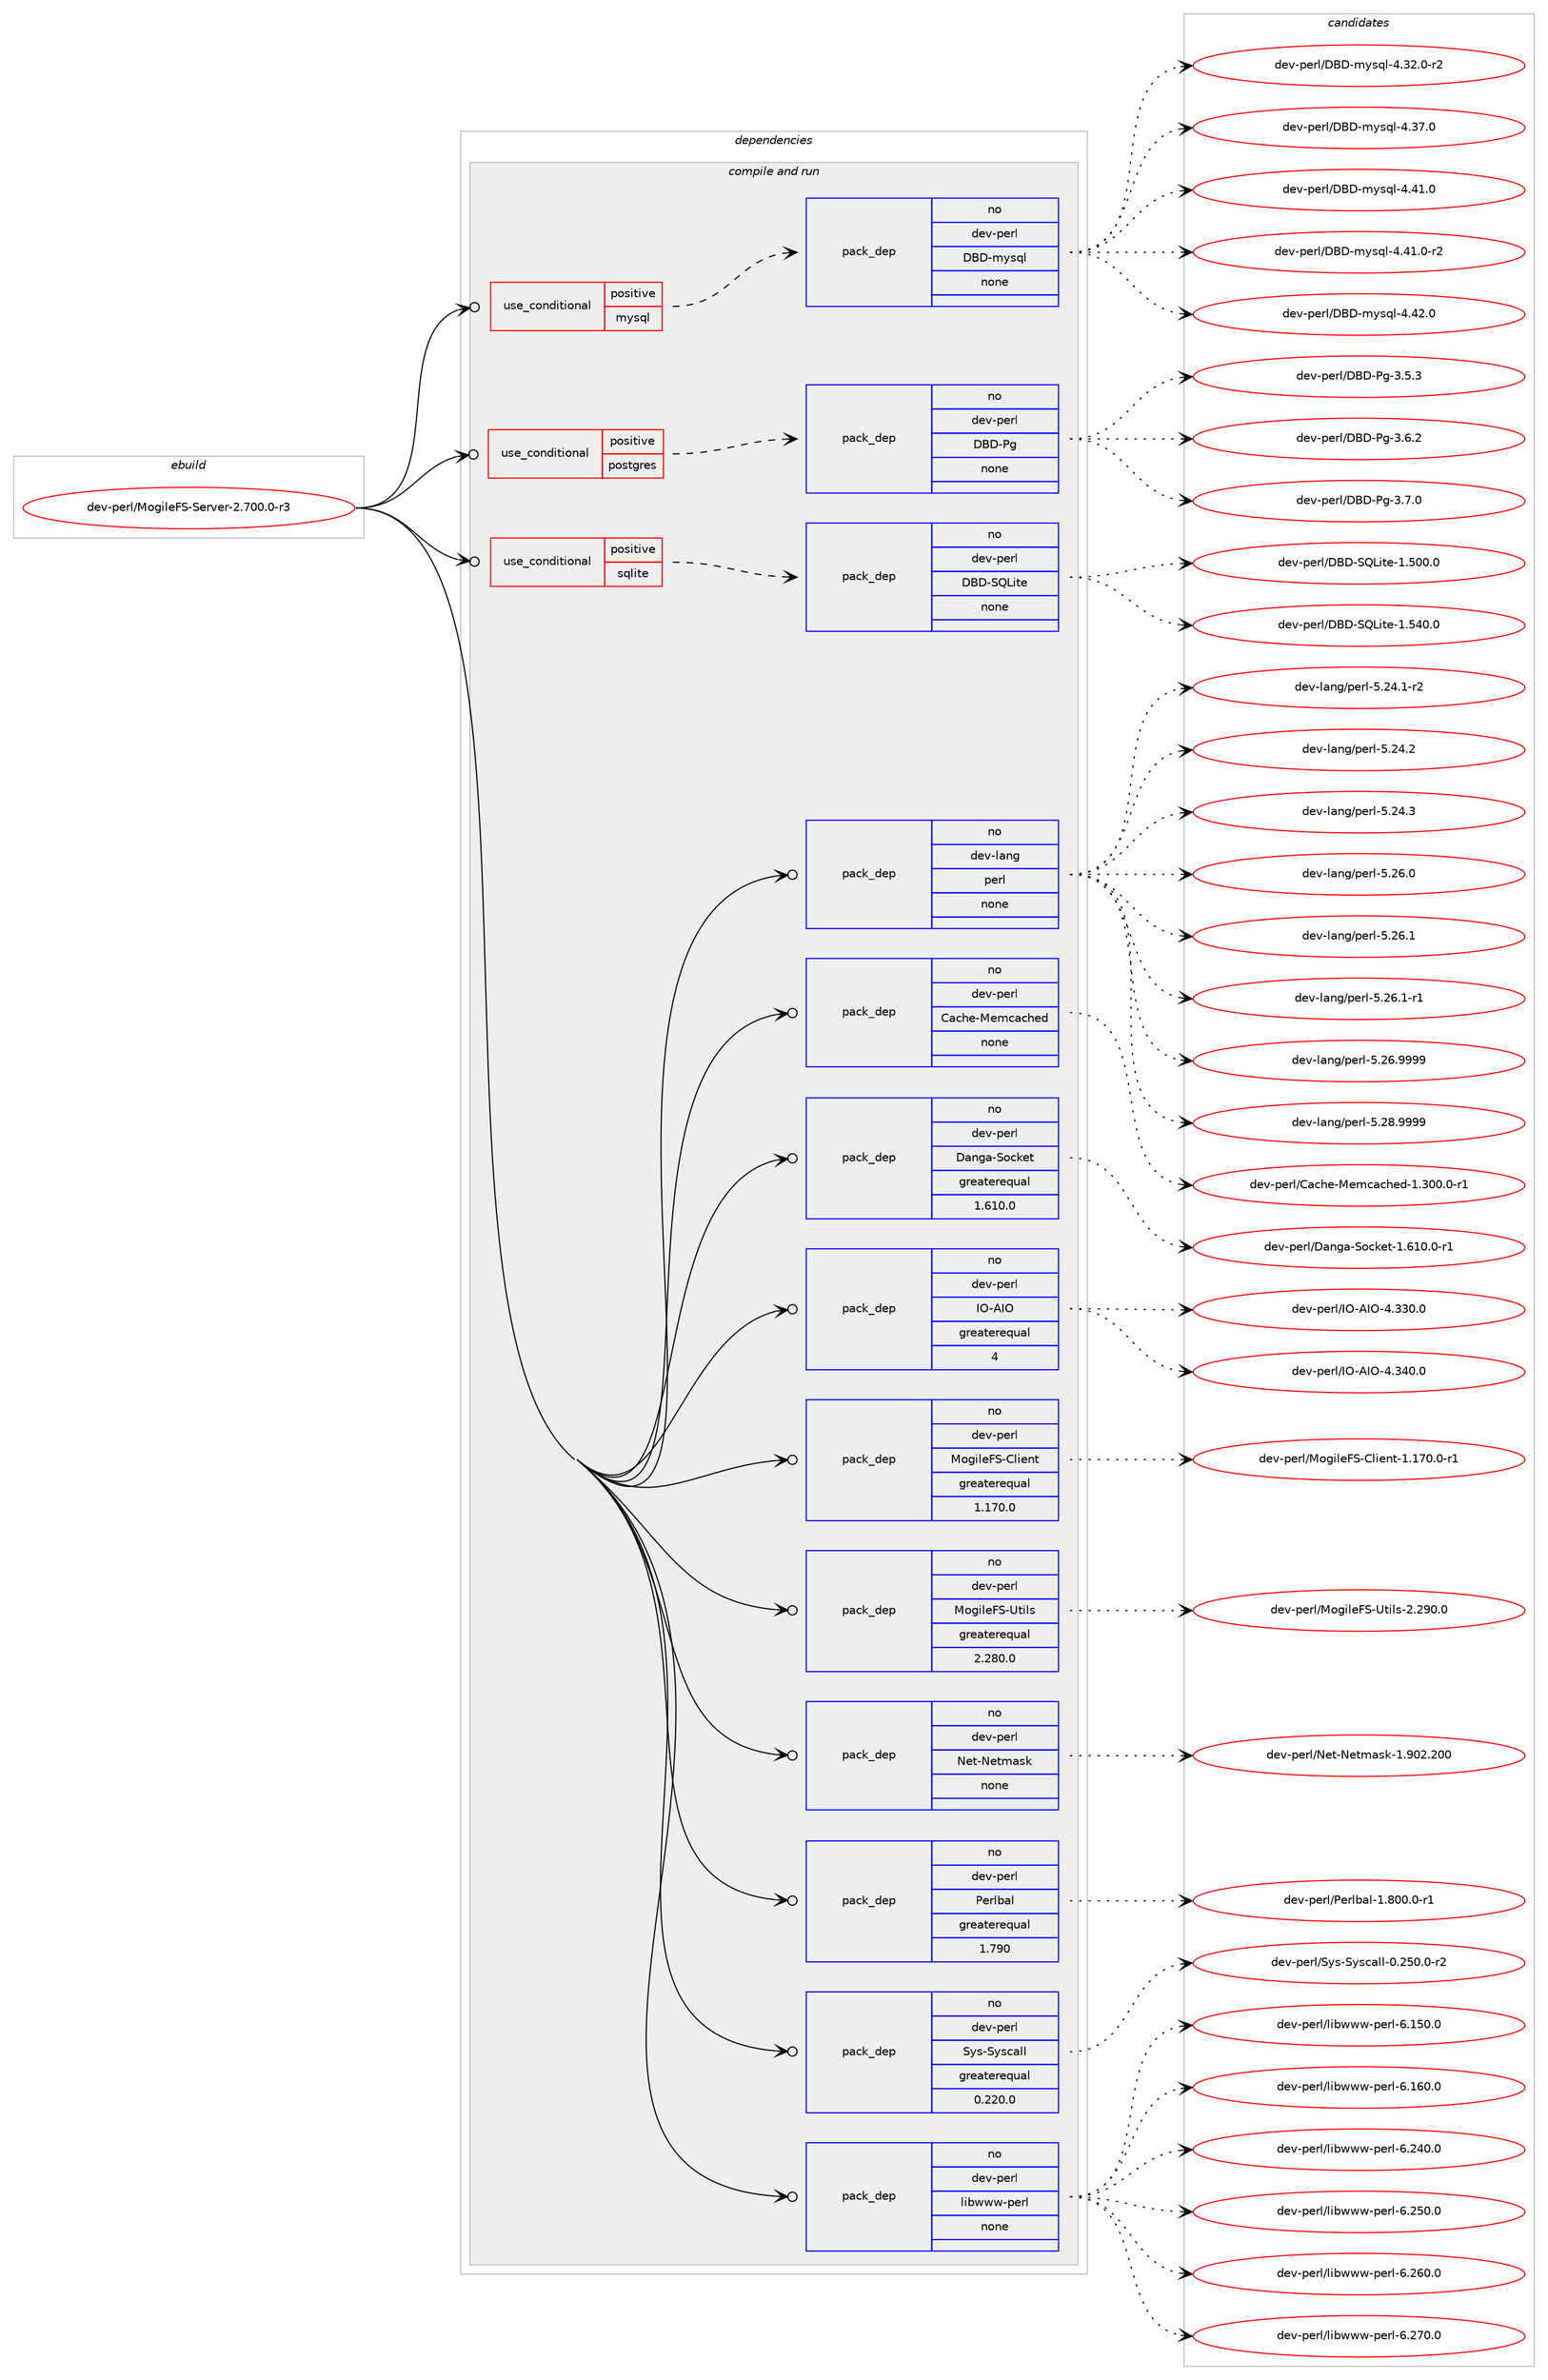 digraph prolog {

# *************
# Graph options
# *************

newrank=true;
concentrate=true;
compound=true;
graph [rankdir=LR,fontname=Helvetica,fontsize=10,ranksep=1.5];#, ranksep=2.5, nodesep=0.2];
edge  [arrowhead=vee];
node  [fontname=Helvetica,fontsize=10];

# **********
# The ebuild
# **********

subgraph cluster_leftcol {
color=gray;
rank=same;
label=<<i>ebuild</i>>;
id [label="dev-perl/MogileFS-Server-2.700.0-r3", color=red, width=4, href="../dev-perl/MogileFS-Server-2.700.0-r3.svg"];
}

# ****************
# The dependencies
# ****************

subgraph cluster_midcol {
color=gray;
label=<<i>dependencies</i>>;
subgraph cluster_compile {
fillcolor="#eeeeee";
style=filled;
label=<<i>compile</i>>;
}
subgraph cluster_compileandrun {
fillcolor="#eeeeee";
style=filled;
label=<<i>compile and run</i>>;
subgraph cond27650 {
dependency134683 [label=<<TABLE BORDER="0" CELLBORDER="1" CELLSPACING="0" CELLPADDING="4"><TR><TD ROWSPAN="3" CELLPADDING="10">use_conditional</TD></TR><TR><TD>positive</TD></TR><TR><TD>mysql</TD></TR></TABLE>>, shape=none, color=red];
subgraph pack103350 {
dependency134684 [label=<<TABLE BORDER="0" CELLBORDER="1" CELLSPACING="0" CELLPADDING="4" WIDTH="220"><TR><TD ROWSPAN="6" CELLPADDING="30">pack_dep</TD></TR><TR><TD WIDTH="110">no</TD></TR><TR><TD>dev-perl</TD></TR><TR><TD>DBD-mysql</TD></TR><TR><TD>none</TD></TR><TR><TD></TD></TR></TABLE>>, shape=none, color=blue];
}
dependency134683:e -> dependency134684:w [weight=20,style="dashed",arrowhead="vee"];
}
id:e -> dependency134683:w [weight=20,style="solid",arrowhead="odotvee"];
subgraph cond27651 {
dependency134685 [label=<<TABLE BORDER="0" CELLBORDER="1" CELLSPACING="0" CELLPADDING="4"><TR><TD ROWSPAN="3" CELLPADDING="10">use_conditional</TD></TR><TR><TD>positive</TD></TR><TR><TD>postgres</TD></TR></TABLE>>, shape=none, color=red];
subgraph pack103351 {
dependency134686 [label=<<TABLE BORDER="0" CELLBORDER="1" CELLSPACING="0" CELLPADDING="4" WIDTH="220"><TR><TD ROWSPAN="6" CELLPADDING="30">pack_dep</TD></TR><TR><TD WIDTH="110">no</TD></TR><TR><TD>dev-perl</TD></TR><TR><TD>DBD-Pg</TD></TR><TR><TD>none</TD></TR><TR><TD></TD></TR></TABLE>>, shape=none, color=blue];
}
dependency134685:e -> dependency134686:w [weight=20,style="dashed",arrowhead="vee"];
}
id:e -> dependency134685:w [weight=20,style="solid",arrowhead="odotvee"];
subgraph cond27652 {
dependency134687 [label=<<TABLE BORDER="0" CELLBORDER="1" CELLSPACING="0" CELLPADDING="4"><TR><TD ROWSPAN="3" CELLPADDING="10">use_conditional</TD></TR><TR><TD>positive</TD></TR><TR><TD>sqlite</TD></TR></TABLE>>, shape=none, color=red];
subgraph pack103352 {
dependency134688 [label=<<TABLE BORDER="0" CELLBORDER="1" CELLSPACING="0" CELLPADDING="4" WIDTH="220"><TR><TD ROWSPAN="6" CELLPADDING="30">pack_dep</TD></TR><TR><TD WIDTH="110">no</TD></TR><TR><TD>dev-perl</TD></TR><TR><TD>DBD-SQLite</TD></TR><TR><TD>none</TD></TR><TR><TD></TD></TR></TABLE>>, shape=none, color=blue];
}
dependency134687:e -> dependency134688:w [weight=20,style="dashed",arrowhead="vee"];
}
id:e -> dependency134687:w [weight=20,style="solid",arrowhead="odotvee"];
subgraph pack103353 {
dependency134689 [label=<<TABLE BORDER="0" CELLBORDER="1" CELLSPACING="0" CELLPADDING="4" WIDTH="220"><TR><TD ROWSPAN="6" CELLPADDING="30">pack_dep</TD></TR><TR><TD WIDTH="110">no</TD></TR><TR><TD>dev-lang</TD></TR><TR><TD>perl</TD></TR><TR><TD>none</TD></TR><TR><TD></TD></TR></TABLE>>, shape=none, color=blue];
}
id:e -> dependency134689:w [weight=20,style="solid",arrowhead="odotvee"];
subgraph pack103354 {
dependency134690 [label=<<TABLE BORDER="0" CELLBORDER="1" CELLSPACING="0" CELLPADDING="4" WIDTH="220"><TR><TD ROWSPAN="6" CELLPADDING="30">pack_dep</TD></TR><TR><TD WIDTH="110">no</TD></TR><TR><TD>dev-perl</TD></TR><TR><TD>Cache-Memcached</TD></TR><TR><TD>none</TD></TR><TR><TD></TD></TR></TABLE>>, shape=none, color=blue];
}
id:e -> dependency134690:w [weight=20,style="solid",arrowhead="odotvee"];
subgraph pack103355 {
dependency134691 [label=<<TABLE BORDER="0" CELLBORDER="1" CELLSPACING="0" CELLPADDING="4" WIDTH="220"><TR><TD ROWSPAN="6" CELLPADDING="30">pack_dep</TD></TR><TR><TD WIDTH="110">no</TD></TR><TR><TD>dev-perl</TD></TR><TR><TD>Danga-Socket</TD></TR><TR><TD>greaterequal</TD></TR><TR><TD>1.610.0</TD></TR></TABLE>>, shape=none, color=blue];
}
id:e -> dependency134691:w [weight=20,style="solid",arrowhead="odotvee"];
subgraph pack103356 {
dependency134692 [label=<<TABLE BORDER="0" CELLBORDER="1" CELLSPACING="0" CELLPADDING="4" WIDTH="220"><TR><TD ROWSPAN="6" CELLPADDING="30">pack_dep</TD></TR><TR><TD WIDTH="110">no</TD></TR><TR><TD>dev-perl</TD></TR><TR><TD>IO-AIO</TD></TR><TR><TD>greaterequal</TD></TR><TR><TD>4</TD></TR></TABLE>>, shape=none, color=blue];
}
id:e -> dependency134692:w [weight=20,style="solid",arrowhead="odotvee"];
subgraph pack103357 {
dependency134693 [label=<<TABLE BORDER="0" CELLBORDER="1" CELLSPACING="0" CELLPADDING="4" WIDTH="220"><TR><TD ROWSPAN="6" CELLPADDING="30">pack_dep</TD></TR><TR><TD WIDTH="110">no</TD></TR><TR><TD>dev-perl</TD></TR><TR><TD>MogileFS-Client</TD></TR><TR><TD>greaterequal</TD></TR><TR><TD>1.170.0</TD></TR></TABLE>>, shape=none, color=blue];
}
id:e -> dependency134693:w [weight=20,style="solid",arrowhead="odotvee"];
subgraph pack103358 {
dependency134694 [label=<<TABLE BORDER="0" CELLBORDER="1" CELLSPACING="0" CELLPADDING="4" WIDTH="220"><TR><TD ROWSPAN="6" CELLPADDING="30">pack_dep</TD></TR><TR><TD WIDTH="110">no</TD></TR><TR><TD>dev-perl</TD></TR><TR><TD>MogileFS-Utils</TD></TR><TR><TD>greaterequal</TD></TR><TR><TD>2.280.0</TD></TR></TABLE>>, shape=none, color=blue];
}
id:e -> dependency134694:w [weight=20,style="solid",arrowhead="odotvee"];
subgraph pack103359 {
dependency134695 [label=<<TABLE BORDER="0" CELLBORDER="1" CELLSPACING="0" CELLPADDING="4" WIDTH="220"><TR><TD ROWSPAN="6" CELLPADDING="30">pack_dep</TD></TR><TR><TD WIDTH="110">no</TD></TR><TR><TD>dev-perl</TD></TR><TR><TD>Net-Netmask</TD></TR><TR><TD>none</TD></TR><TR><TD></TD></TR></TABLE>>, shape=none, color=blue];
}
id:e -> dependency134695:w [weight=20,style="solid",arrowhead="odotvee"];
subgraph pack103360 {
dependency134696 [label=<<TABLE BORDER="0" CELLBORDER="1" CELLSPACING="0" CELLPADDING="4" WIDTH="220"><TR><TD ROWSPAN="6" CELLPADDING="30">pack_dep</TD></TR><TR><TD WIDTH="110">no</TD></TR><TR><TD>dev-perl</TD></TR><TR><TD>Perlbal</TD></TR><TR><TD>greaterequal</TD></TR><TR><TD>1.790</TD></TR></TABLE>>, shape=none, color=blue];
}
id:e -> dependency134696:w [weight=20,style="solid",arrowhead="odotvee"];
subgraph pack103361 {
dependency134697 [label=<<TABLE BORDER="0" CELLBORDER="1" CELLSPACING="0" CELLPADDING="4" WIDTH="220"><TR><TD ROWSPAN="6" CELLPADDING="30">pack_dep</TD></TR><TR><TD WIDTH="110">no</TD></TR><TR><TD>dev-perl</TD></TR><TR><TD>Sys-Syscall</TD></TR><TR><TD>greaterequal</TD></TR><TR><TD>0.220.0</TD></TR></TABLE>>, shape=none, color=blue];
}
id:e -> dependency134697:w [weight=20,style="solid",arrowhead="odotvee"];
subgraph pack103362 {
dependency134698 [label=<<TABLE BORDER="0" CELLBORDER="1" CELLSPACING="0" CELLPADDING="4" WIDTH="220"><TR><TD ROWSPAN="6" CELLPADDING="30">pack_dep</TD></TR><TR><TD WIDTH="110">no</TD></TR><TR><TD>dev-perl</TD></TR><TR><TD>libwww-perl</TD></TR><TR><TD>none</TD></TR><TR><TD></TD></TR></TABLE>>, shape=none, color=blue];
}
id:e -> dependency134698:w [weight=20,style="solid",arrowhead="odotvee"];
}
subgraph cluster_run {
fillcolor="#eeeeee";
style=filled;
label=<<i>run</i>>;
}
}

# **************
# The candidates
# **************

subgraph cluster_choices {
rank=same;
color=gray;
label=<<i>candidates</i>>;

subgraph choice103350 {
color=black;
nodesep=1;
choice100101118451121011141084768666845109121115113108455246515046484511450 [label="dev-perl/DBD-mysql-4.32.0-r2", color=red, width=4,href="../dev-perl/DBD-mysql-4.32.0-r2.svg"];
choice10010111845112101114108476866684510912111511310845524651554648 [label="dev-perl/DBD-mysql-4.37.0", color=red, width=4,href="../dev-perl/DBD-mysql-4.37.0.svg"];
choice10010111845112101114108476866684510912111511310845524652494648 [label="dev-perl/DBD-mysql-4.41.0", color=red, width=4,href="../dev-perl/DBD-mysql-4.41.0.svg"];
choice100101118451121011141084768666845109121115113108455246524946484511450 [label="dev-perl/DBD-mysql-4.41.0-r2", color=red, width=4,href="../dev-perl/DBD-mysql-4.41.0-r2.svg"];
choice10010111845112101114108476866684510912111511310845524652504648 [label="dev-perl/DBD-mysql-4.42.0", color=red, width=4,href="../dev-perl/DBD-mysql-4.42.0.svg"];
dependency134684:e -> choice100101118451121011141084768666845109121115113108455246515046484511450:w [style=dotted,weight="100"];
dependency134684:e -> choice10010111845112101114108476866684510912111511310845524651554648:w [style=dotted,weight="100"];
dependency134684:e -> choice10010111845112101114108476866684510912111511310845524652494648:w [style=dotted,weight="100"];
dependency134684:e -> choice100101118451121011141084768666845109121115113108455246524946484511450:w [style=dotted,weight="100"];
dependency134684:e -> choice10010111845112101114108476866684510912111511310845524652504648:w [style=dotted,weight="100"];
}
subgraph choice103351 {
color=black;
nodesep=1;
choice10010111845112101114108476866684580103455146534651 [label="dev-perl/DBD-Pg-3.5.3", color=red, width=4,href="../dev-perl/DBD-Pg-3.5.3.svg"];
choice10010111845112101114108476866684580103455146544650 [label="dev-perl/DBD-Pg-3.6.2", color=red, width=4,href="../dev-perl/DBD-Pg-3.6.2.svg"];
choice10010111845112101114108476866684580103455146554648 [label="dev-perl/DBD-Pg-3.7.0", color=red, width=4,href="../dev-perl/DBD-Pg-3.7.0.svg"];
dependency134686:e -> choice10010111845112101114108476866684580103455146534651:w [style=dotted,weight="100"];
dependency134686:e -> choice10010111845112101114108476866684580103455146544650:w [style=dotted,weight="100"];
dependency134686:e -> choice10010111845112101114108476866684580103455146554648:w [style=dotted,weight="100"];
}
subgraph choice103352 {
color=black;
nodesep=1;
choice1001011184511210111410847686668458381761051161014549465348484648 [label="dev-perl/DBD-SQLite-1.500.0", color=red, width=4,href="../dev-perl/DBD-SQLite-1.500.0.svg"];
choice1001011184511210111410847686668458381761051161014549465352484648 [label="dev-perl/DBD-SQLite-1.540.0", color=red, width=4,href="../dev-perl/DBD-SQLite-1.540.0.svg"];
dependency134688:e -> choice1001011184511210111410847686668458381761051161014549465348484648:w [style=dotted,weight="100"];
dependency134688:e -> choice1001011184511210111410847686668458381761051161014549465352484648:w [style=dotted,weight="100"];
}
subgraph choice103353 {
color=black;
nodesep=1;
choice100101118451089711010347112101114108455346505246494511450 [label="dev-lang/perl-5.24.1-r2", color=red, width=4,href="../dev-lang/perl-5.24.1-r2.svg"];
choice10010111845108971101034711210111410845534650524650 [label="dev-lang/perl-5.24.2", color=red, width=4,href="../dev-lang/perl-5.24.2.svg"];
choice10010111845108971101034711210111410845534650524651 [label="dev-lang/perl-5.24.3", color=red, width=4,href="../dev-lang/perl-5.24.3.svg"];
choice10010111845108971101034711210111410845534650544648 [label="dev-lang/perl-5.26.0", color=red, width=4,href="../dev-lang/perl-5.26.0.svg"];
choice10010111845108971101034711210111410845534650544649 [label="dev-lang/perl-5.26.1", color=red, width=4,href="../dev-lang/perl-5.26.1.svg"];
choice100101118451089711010347112101114108455346505446494511449 [label="dev-lang/perl-5.26.1-r1", color=red, width=4,href="../dev-lang/perl-5.26.1-r1.svg"];
choice10010111845108971101034711210111410845534650544657575757 [label="dev-lang/perl-5.26.9999", color=red, width=4,href="../dev-lang/perl-5.26.9999.svg"];
choice10010111845108971101034711210111410845534650564657575757 [label="dev-lang/perl-5.28.9999", color=red, width=4,href="../dev-lang/perl-5.28.9999.svg"];
dependency134689:e -> choice100101118451089711010347112101114108455346505246494511450:w [style=dotted,weight="100"];
dependency134689:e -> choice10010111845108971101034711210111410845534650524650:w [style=dotted,weight="100"];
dependency134689:e -> choice10010111845108971101034711210111410845534650524651:w [style=dotted,weight="100"];
dependency134689:e -> choice10010111845108971101034711210111410845534650544648:w [style=dotted,weight="100"];
dependency134689:e -> choice10010111845108971101034711210111410845534650544649:w [style=dotted,weight="100"];
dependency134689:e -> choice100101118451089711010347112101114108455346505446494511449:w [style=dotted,weight="100"];
dependency134689:e -> choice10010111845108971101034711210111410845534650544657575757:w [style=dotted,weight="100"];
dependency134689:e -> choice10010111845108971101034711210111410845534650564657575757:w [style=dotted,weight="100"];
}
subgraph choice103354 {
color=black;
nodesep=1;
choice1001011184511210111410847679799104101457710110999979910410110045494651484846484511449 [label="dev-perl/Cache-Memcached-1.300.0-r1", color=red, width=4,href="../dev-perl/Cache-Memcached-1.300.0-r1.svg"];
dependency134690:e -> choice1001011184511210111410847679799104101457710110999979910410110045494651484846484511449:w [style=dotted,weight="100"];
}
subgraph choice103355 {
color=black;
nodesep=1;
choice100101118451121011141084768971101039745831119910710111645494654494846484511449 [label="dev-perl/Danga-Socket-1.610.0-r1", color=red, width=4,href="../dev-perl/Danga-Socket-1.610.0-r1.svg"];
dependency134691:e -> choice100101118451121011141084768971101039745831119910710111645494654494846484511449:w [style=dotted,weight="100"];
}
subgraph choice103356 {
color=black;
nodesep=1;
choice10010111845112101114108477379456573794552465151484648 [label="dev-perl/IO-AIO-4.330.0", color=red, width=4,href="../dev-perl/IO-AIO-4.330.0.svg"];
choice10010111845112101114108477379456573794552465152484648 [label="dev-perl/IO-AIO-4.340.0", color=red, width=4,href="../dev-perl/IO-AIO-4.340.0.svg"];
dependency134692:e -> choice10010111845112101114108477379456573794552465151484648:w [style=dotted,weight="100"];
dependency134692:e -> choice10010111845112101114108477379456573794552465152484648:w [style=dotted,weight="100"];
}
subgraph choice103357 {
color=black;
nodesep=1;
choice1001011184511210111410847771111031051081017083456710810510111011645494649554846484511449 [label="dev-perl/MogileFS-Client-1.170.0-r1", color=red, width=4,href="../dev-perl/MogileFS-Client-1.170.0-r1.svg"];
dependency134693:e -> choice1001011184511210111410847771111031051081017083456710810510111011645494649554846484511449:w [style=dotted,weight="100"];
}
subgraph choice103358 {
color=black;
nodesep=1;
choice100101118451121011141084777111103105108101708345851161051081154550465057484648 [label="dev-perl/MogileFS-Utils-2.290.0", color=red, width=4,href="../dev-perl/MogileFS-Utils-2.290.0.svg"];
dependency134694:e -> choice100101118451121011141084777111103105108101708345851161051081154550465057484648:w [style=dotted,weight="100"];
}
subgraph choice103359 {
color=black;
nodesep=1;
choice10010111845112101114108477810111645781011161099711510745494657485046504848 [label="dev-perl/Net-Netmask-1.902.200", color=red, width=4,href="../dev-perl/Net-Netmask-1.902.200.svg"];
dependency134695:e -> choice10010111845112101114108477810111645781011161099711510745494657485046504848:w [style=dotted,weight="100"];
}
subgraph choice103360 {
color=black;
nodesep=1;
choice100101118451121011141084780101114108989710845494656484846484511449 [label="dev-perl/Perlbal-1.800.0-r1", color=red, width=4,href="../dev-perl/Perlbal-1.800.0-r1.svg"];
dependency134696:e -> choice100101118451121011141084780101114108989710845494656484846484511449:w [style=dotted,weight="100"];
}
subgraph choice103361 {
color=black;
nodesep=1;
choice1001011184511210111410847831211154583121115999710810845484650534846484511450 [label="dev-perl/Sys-Syscall-0.250.0-r2", color=red, width=4,href="../dev-perl/Sys-Syscall-0.250.0-r2.svg"];
dependency134697:e -> choice1001011184511210111410847831211154583121115999710810845484650534846484511450:w [style=dotted,weight="100"];
}
subgraph choice103362 {
color=black;
nodesep=1;
choice100101118451121011141084710810598119119119451121011141084554464953484648 [label="dev-perl/libwww-perl-6.150.0", color=red, width=4,href="../dev-perl/libwww-perl-6.150.0.svg"];
choice100101118451121011141084710810598119119119451121011141084554464954484648 [label="dev-perl/libwww-perl-6.160.0", color=red, width=4,href="../dev-perl/libwww-perl-6.160.0.svg"];
choice100101118451121011141084710810598119119119451121011141084554465052484648 [label="dev-perl/libwww-perl-6.240.0", color=red, width=4,href="../dev-perl/libwww-perl-6.240.0.svg"];
choice100101118451121011141084710810598119119119451121011141084554465053484648 [label="dev-perl/libwww-perl-6.250.0", color=red, width=4,href="../dev-perl/libwww-perl-6.250.0.svg"];
choice100101118451121011141084710810598119119119451121011141084554465054484648 [label="dev-perl/libwww-perl-6.260.0", color=red, width=4,href="../dev-perl/libwww-perl-6.260.0.svg"];
choice100101118451121011141084710810598119119119451121011141084554465055484648 [label="dev-perl/libwww-perl-6.270.0", color=red, width=4,href="../dev-perl/libwww-perl-6.270.0.svg"];
dependency134698:e -> choice100101118451121011141084710810598119119119451121011141084554464953484648:w [style=dotted,weight="100"];
dependency134698:e -> choice100101118451121011141084710810598119119119451121011141084554464954484648:w [style=dotted,weight="100"];
dependency134698:e -> choice100101118451121011141084710810598119119119451121011141084554465052484648:w [style=dotted,weight="100"];
dependency134698:e -> choice100101118451121011141084710810598119119119451121011141084554465053484648:w [style=dotted,weight="100"];
dependency134698:e -> choice100101118451121011141084710810598119119119451121011141084554465054484648:w [style=dotted,weight="100"];
dependency134698:e -> choice100101118451121011141084710810598119119119451121011141084554465055484648:w [style=dotted,weight="100"];
}
}

}
